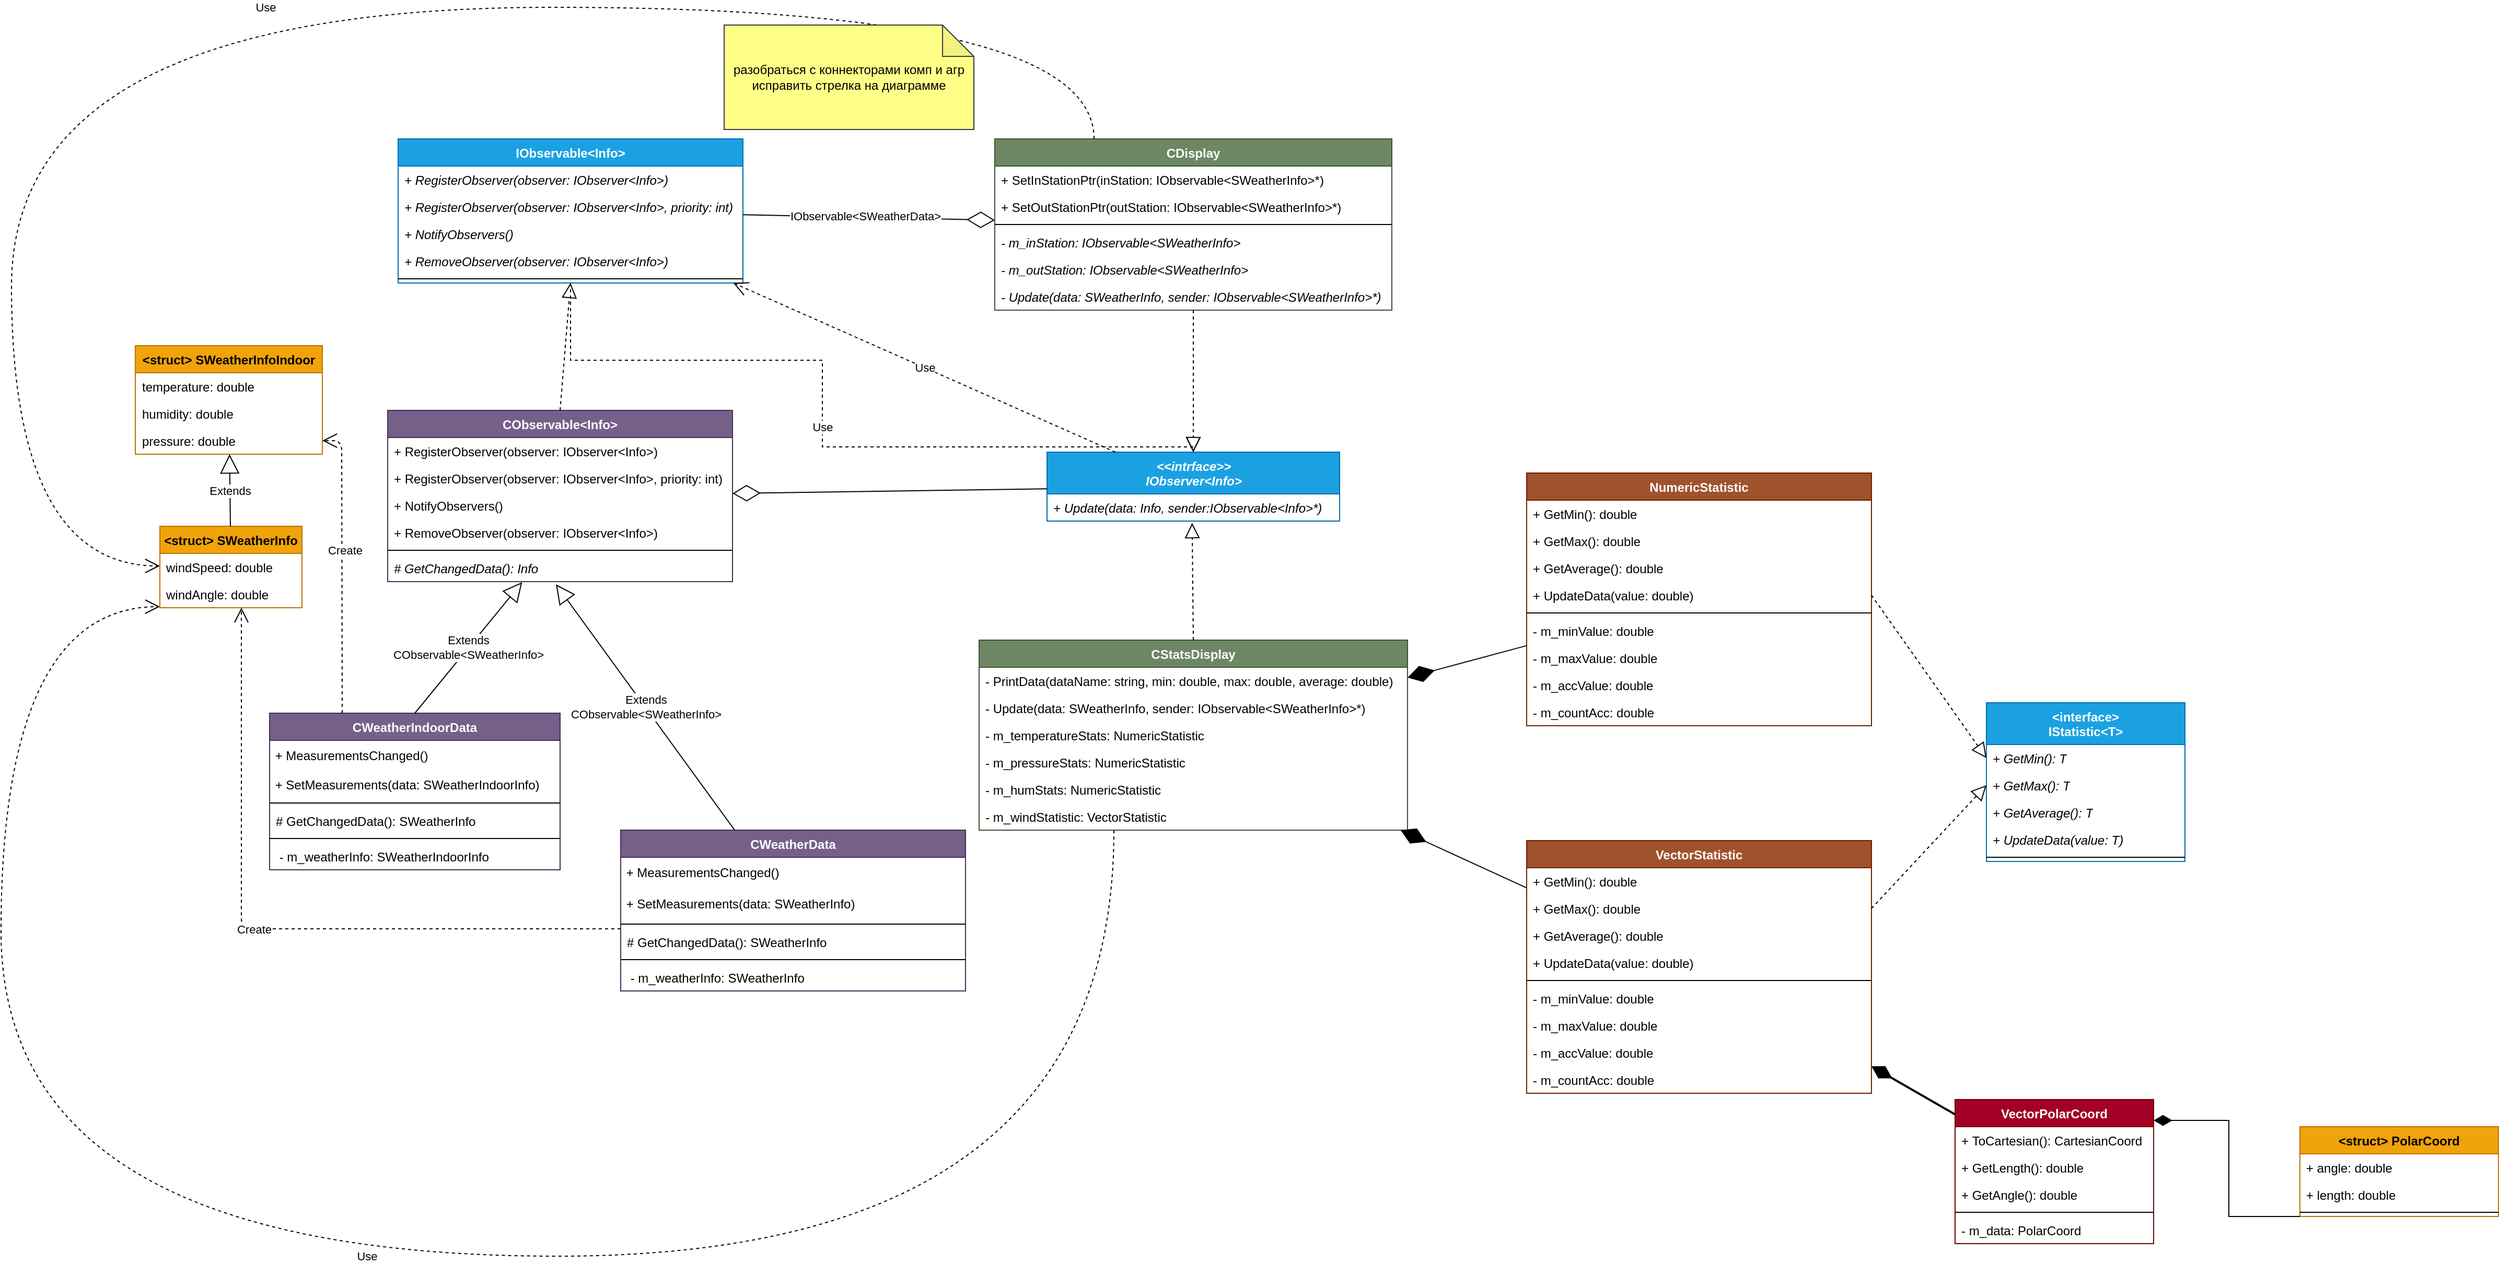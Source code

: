 <mxfile version="22.0.2" type="device" pages="2">
  <diagram id="C5RBs43oDa-KdzZeNtuy" name="WeatherInfo">
    <mxGraphModel dx="1505" dy="672" grid="0" gridSize="10" guides="1" tooltips="1" connect="1" arrows="1" fold="1" page="0" pageScale="1" pageWidth="827" pageHeight="1169" math="0" shadow="0">
      <root>
        <mxCell id="WIyWlLk6GJQsqaUBKTNV-0" />
        <mxCell id="WIyWlLk6GJQsqaUBKTNV-1" parent="WIyWlLk6GJQsqaUBKTNV-0" />
        <mxCell id="-QvpVgwn_wyDMSdZCjgn-0" value="&lt;span&gt;&amp;lt;&amp;lt;intrface&amp;gt;&amp;gt;&lt;br&gt;IObserver&amp;lt;Info&amp;gt;&lt;/span&gt;" style="swimlane;fontStyle=3;align=center;verticalAlign=top;childLayout=stackLayout;horizontal=1;startSize=40;horizontalStack=0;resizeParent=1;resizeParentMax=0;resizeLast=0;collapsible=1;marginBottom=0;html=1;fillColor=#1ba1e2;fontColor=#ffffff;strokeColor=#006EAF;" parent="WIyWlLk6GJQsqaUBKTNV-1" vertex="1">
          <mxGeometry x="911" y="450" width="280" height="66" as="geometry" />
        </mxCell>
        <mxCell id="-QvpVgwn_wyDMSdZCjgn-1" value="+ Update(data: Info, sender:IObservable&lt;Info&gt;*)" style="text;strokeColor=none;fillColor=none;align=left;verticalAlign=top;spacingLeft=4;spacingRight=4;overflow=hidden;rotatable=0;points=[[0,0.5],[1,0.5]];portConstraint=eastwest;fontStyle=2" parent="-QvpVgwn_wyDMSdZCjgn-0" vertex="1">
          <mxGeometry y="40" width="280" height="26" as="geometry" />
        </mxCell>
        <mxCell id="-QvpVgwn_wyDMSdZCjgn-2" value="" style="endArrow=diamondThin;endFill=0;endSize=24;html=1;" parent="WIyWlLk6GJQsqaUBKTNV-1" source="-QvpVgwn_wyDMSdZCjgn-0" target="-QvpVgwn_wyDMSdZCjgn-35" edge="1">
          <mxGeometry width="160" relative="1" as="geometry">
            <mxPoint x="831" y="608" as="sourcePoint" />
            <mxPoint x="680" y="400" as="targetPoint" />
          </mxGeometry>
        </mxCell>
        <mxCell id="-QvpVgwn_wyDMSdZCjgn-7" value="&lt;struct&gt; SWeatherInfo" style="swimlane;fontStyle=1;align=center;verticalAlign=top;childLayout=stackLayout;horizontal=1;startSize=26;horizontalStack=0;resizeParent=1;resizeParentMax=0;resizeLast=0;collapsible=1;marginBottom=0;fillColor=#f0a30a;fontColor=#000000;strokeColor=#BD7000;" parent="WIyWlLk6GJQsqaUBKTNV-1" vertex="1">
          <mxGeometry x="62" y="521" width="136" height="78" as="geometry" />
        </mxCell>
        <mxCell id="6A5h89jzJw7sgmuBza4K-2" value="windSpeed: double" style="text;strokeColor=none;fillColor=none;align=left;verticalAlign=top;spacingLeft=4;spacingRight=4;overflow=hidden;rotatable=0;points=[[0,0.5],[1,0.5]];portConstraint=eastwest;html=1;" parent="-QvpVgwn_wyDMSdZCjgn-7" vertex="1">
          <mxGeometry y="26" width="136" height="26" as="geometry" />
        </mxCell>
        <mxCell id="6A5h89jzJw7sgmuBza4K-3" value="windAngle: double" style="text;strokeColor=none;fillColor=none;align=left;verticalAlign=top;spacingLeft=4;spacingRight=4;overflow=hidden;rotatable=0;points=[[0,0.5],[1,0.5]];portConstraint=eastwest;html=1;" parent="-QvpVgwn_wyDMSdZCjgn-7" vertex="1">
          <mxGeometry y="52" width="136" height="26" as="geometry" />
        </mxCell>
        <mxCell id="-QvpVgwn_wyDMSdZCjgn-13" value="IObservable&lt;Info&gt;" style="swimlane;fontStyle=1;align=center;verticalAlign=top;childLayout=stackLayout;horizontal=1;startSize=26;horizontalStack=0;resizeParent=1;resizeParentMax=0;resizeLast=0;collapsible=1;marginBottom=0;fillColor=#1ba1e2;fontColor=#ffffff;strokeColor=#006EAF;" parent="WIyWlLk6GJQsqaUBKTNV-1" vertex="1">
          <mxGeometry x="290" y="150" width="330" height="138" as="geometry" />
        </mxCell>
        <mxCell id="-QvpVgwn_wyDMSdZCjgn-33" value="+ RegisterObserver(observer:&amp;nbsp;IObserver&amp;lt;Info&amp;gt;)" style="text;strokeColor=none;fillColor=none;align=left;verticalAlign=top;spacingLeft=4;spacingRight=4;overflow=hidden;rotatable=0;points=[[0,0.5],[1,0.5]];portConstraint=eastwest;html=1;fontStyle=2" parent="-QvpVgwn_wyDMSdZCjgn-13" vertex="1">
          <mxGeometry y="26" width="330" height="26" as="geometry" />
        </mxCell>
        <mxCell id="-QvpVgwn_wyDMSdZCjgn-14" value="+ RegisterObserver(observer: IObserver&amp;lt;Info&amp;gt;, priority: int)" style="text;strokeColor=none;fillColor=none;align=left;verticalAlign=top;spacingLeft=4;spacingRight=4;overflow=hidden;rotatable=0;points=[[0,0.5],[1,0.5]];portConstraint=eastwest;html=1;fontStyle=2" parent="-QvpVgwn_wyDMSdZCjgn-13" vertex="1">
          <mxGeometry y="52" width="330" height="26" as="geometry" />
        </mxCell>
        <mxCell id="-QvpVgwn_wyDMSdZCjgn-34" value="+ NotifyObservers()" style="text;strokeColor=none;fillColor=none;align=left;verticalAlign=top;spacingLeft=4;spacingRight=4;overflow=hidden;rotatable=0;points=[[0,0.5],[1,0.5]];portConstraint=eastwest;html=1;fontStyle=2" parent="-QvpVgwn_wyDMSdZCjgn-13" vertex="1">
          <mxGeometry y="78" width="330" height="26" as="geometry" />
        </mxCell>
        <mxCell id="-QvpVgwn_wyDMSdZCjgn-15" value="+ RemoveObserver(observer: IObserver&amp;lt;Info&amp;gt;)" style="text;strokeColor=none;fillColor=none;align=left;verticalAlign=top;spacingLeft=4;spacingRight=4;overflow=hidden;rotatable=0;points=[[0,0.5],[1,0.5]];portConstraint=eastwest;html=1;fontStyle=2" parent="-QvpVgwn_wyDMSdZCjgn-13" vertex="1">
          <mxGeometry y="104" width="330" height="26" as="geometry" />
        </mxCell>
        <mxCell id="-QvpVgwn_wyDMSdZCjgn-16" value="" style="line;strokeWidth=1;fillColor=none;align=left;verticalAlign=middle;spacingTop=-1;spacingLeft=3;spacingRight=3;rotatable=0;labelPosition=right;points=[];portConstraint=eastwest;html=1;" parent="-QvpVgwn_wyDMSdZCjgn-13" vertex="1">
          <mxGeometry y="130" width="330" height="8" as="geometry" />
        </mxCell>
        <mxCell id="-QvpVgwn_wyDMSdZCjgn-18" value="Create" style="endArrow=open;endSize=12;dashed=1;html=1;exitX=0;exitY=0.021;exitDx=0;exitDy=0;exitPerimeter=0;edgeStyle=elbowEdgeStyle;" parent="WIyWlLk6GJQsqaUBKTNV-1" source="6A5h89jzJw7sgmuBza4K-16" target="-QvpVgwn_wyDMSdZCjgn-7" edge="1">
          <mxGeometry x="0.048" width="160" relative="1" as="geometry">
            <mxPoint x="275.05" y="923.79" as="sourcePoint" />
            <mxPoint x="750" y="930" as="targetPoint" />
            <Array as="points">
              <mxPoint x="140" y="850" />
            </Array>
            <mxPoint as="offset" />
          </mxGeometry>
        </mxCell>
        <mxCell id="-QvpVgwn_wyDMSdZCjgn-19" value="Use" style="endArrow=open;endSize=12;dashed=1;html=1;edgeStyle=orthogonalEdgeStyle;curved=1;" parent="WIyWlLk6GJQsqaUBKTNV-1" source="6A5h89jzJw7sgmuBza4K-46" target="-QvpVgwn_wyDMSdZCjgn-7" edge="1">
          <mxGeometry width="160" relative="1" as="geometry">
            <mxPoint x="810" y="960" as="sourcePoint" />
            <mxPoint x="719.647" y="990" as="targetPoint" />
            <Array as="points">
              <mxPoint x="975" y="1220" />
              <mxPoint x="-90" y="1220" />
              <mxPoint x="-90" y="598" />
            </Array>
          </mxGeometry>
        </mxCell>
        <mxCell id="-QvpVgwn_wyDMSdZCjgn-20" value="CWeatherData" style="swimlane;fontStyle=1;align=center;verticalAlign=top;childLayout=stackLayout;horizontal=1;startSize=26;horizontalStack=0;resizeParent=1;resizeParentMax=0;resizeLast=0;collapsible=1;marginBottom=0;fillColor=#76608a;fontColor=#ffffff;strokeColor=#432D57;" parent="WIyWlLk6GJQsqaUBKTNV-1" vertex="1">
          <mxGeometry x="503" y="812" width="330" height="154" as="geometry" />
        </mxCell>
        <mxCell id="6A5h89jzJw7sgmuBza4K-13" value="&amp;nbsp;+ MeasurementsChanged()" style="text;html=1;align=left;verticalAlign=middle;resizable=0;points=[];autosize=1;strokeColor=none;fillColor=none;" parent="-QvpVgwn_wyDMSdZCjgn-20" vertex="1">
          <mxGeometry y="26" width="330" height="30" as="geometry" />
        </mxCell>
        <mxCell id="6A5h89jzJw7sgmuBza4K-14" value="&amp;nbsp;+ SetMeasurements(data: SWeatherInfo)" style="text;html=1;align=left;verticalAlign=middle;resizable=0;points=[];autosize=1;strokeColor=none;fillColor=none;" parent="-QvpVgwn_wyDMSdZCjgn-20" vertex="1">
          <mxGeometry y="56" width="330" height="30" as="geometry" />
        </mxCell>
        <mxCell id="6A5h89jzJw7sgmuBza4K-15" value="" style="line;strokeWidth=1;fillColor=none;align=left;verticalAlign=middle;spacingTop=-1;spacingLeft=3;spacingRight=3;rotatable=0;labelPosition=right;points=[];portConstraint=eastwest;html=1;" parent="-QvpVgwn_wyDMSdZCjgn-20" vertex="1">
          <mxGeometry y="86" width="330" height="8" as="geometry" />
        </mxCell>
        <mxCell id="6A5h89jzJw7sgmuBza4K-16" value="# GetChangedData(): SWeatherInfo" style="text;strokeColor=none;fillColor=none;align=left;verticalAlign=top;spacingLeft=4;spacingRight=4;overflow=hidden;rotatable=0;points=[[0,0.5],[1,0.5]];portConstraint=eastwest;html=1;fontStyle=0" parent="-QvpVgwn_wyDMSdZCjgn-20" vertex="1">
          <mxGeometry y="94" width="330" height="26" as="geometry" />
        </mxCell>
        <mxCell id="6A5h89jzJw7sgmuBza4K-17" value="" style="line;strokeWidth=1;fillColor=none;align=left;verticalAlign=middle;spacingTop=-1;spacingLeft=3;spacingRight=3;rotatable=0;labelPosition=right;points=[];portConstraint=eastwest;html=1;" parent="-QvpVgwn_wyDMSdZCjgn-20" vertex="1">
          <mxGeometry y="120" width="330" height="8" as="geometry" />
        </mxCell>
        <mxCell id="6A5h89jzJw7sgmuBza4K-18" value="&amp;nbsp;- m_weatherInfo: SWeatherInfo" style="text;strokeColor=none;fillColor=none;align=left;verticalAlign=top;spacingLeft=4;spacingRight=4;overflow=hidden;rotatable=0;points=[[0,0.5],[1,0.5]];portConstraint=eastwest;html=1;fontStyle=0" parent="-QvpVgwn_wyDMSdZCjgn-20" vertex="1">
          <mxGeometry y="128" width="330" height="26" as="geometry" />
        </mxCell>
        <mxCell id="-QvpVgwn_wyDMSdZCjgn-25" value="Extends&lt;br&gt;CObservable&amp;lt;SWeatherInfo&amp;gt;" style="endArrow=block;endSize=16;endFill=0;html=1;entryX=0.488;entryY=1.1;entryDx=0;entryDy=0;entryPerimeter=0;" parent="WIyWlLk6GJQsqaUBKTNV-1" source="-QvpVgwn_wyDMSdZCjgn-20" target="-QvpVgwn_wyDMSdZCjgn-43" edge="1">
          <mxGeometry width="160" relative="1" as="geometry">
            <mxPoint x="-70" y="740" as="sourcePoint" />
            <mxPoint x="418.431" y="674" as="targetPoint" />
          </mxGeometry>
        </mxCell>
        <mxCell id="-QvpVgwn_wyDMSdZCjgn-28" value="CDisplay" style="swimlane;fontStyle=1;align=center;verticalAlign=top;childLayout=stackLayout;horizontal=1;startSize=26;horizontalStack=0;resizeParent=1;resizeParentMax=0;resizeLast=0;collapsible=1;marginBottom=0;fillColor=#6d8764;fontColor=#ffffff;strokeColor=#3A5431;" parent="WIyWlLk6GJQsqaUBKTNV-1" vertex="1">
          <mxGeometry x="861" y="150" width="380" height="164" as="geometry" />
        </mxCell>
        <mxCell id="6A5h89jzJw7sgmuBza4K-19" value="+ SetInStationPtr(inStation: IObservable&amp;lt;SWeatherInfo&amp;gt;*)" style="text;strokeColor=none;fillColor=none;align=left;verticalAlign=top;spacingLeft=4;spacingRight=4;overflow=hidden;rotatable=0;points=[[0,0.5],[1,0.5]];portConstraint=eastwest;html=1;fontStyle=0" parent="-QvpVgwn_wyDMSdZCjgn-28" vertex="1">
          <mxGeometry y="26" width="380" height="26" as="geometry" />
        </mxCell>
        <mxCell id="6A5h89jzJw7sgmuBza4K-27" value="+ SetOutStationPtr(outStation: IObservable&amp;lt;SWeatherInfo&amp;gt;*)" style="text;strokeColor=none;fillColor=none;align=left;verticalAlign=top;spacingLeft=4;spacingRight=4;overflow=hidden;rotatable=0;points=[[0,0.5],[1,0.5]];portConstraint=eastwest;html=1;fontStyle=0" parent="-QvpVgwn_wyDMSdZCjgn-28" vertex="1">
          <mxGeometry y="52" width="380" height="26" as="geometry" />
        </mxCell>
        <mxCell id="6A5h89jzJw7sgmuBza4K-20" value="" style="line;strokeWidth=1;fillColor=none;align=left;verticalAlign=middle;spacingTop=-1;spacingLeft=3;spacingRight=3;rotatable=0;labelPosition=right;points=[];portConstraint=eastwest;html=1;" parent="-QvpVgwn_wyDMSdZCjgn-28" vertex="1">
          <mxGeometry y="78" width="380" height="8" as="geometry" />
        </mxCell>
        <mxCell id="6A5h89jzJw7sgmuBza4K-21" value="- m_inStation: IObservable&amp;lt;SWeatherInfo&amp;gt;" style="text;strokeColor=none;fillColor=none;align=left;verticalAlign=top;spacingLeft=4;spacingRight=4;overflow=hidden;rotatable=0;points=[[0,0.5],[1,0.5]];portConstraint=eastwest;html=1;fontStyle=2" parent="-QvpVgwn_wyDMSdZCjgn-28" vertex="1">
          <mxGeometry y="86" width="380" height="26" as="geometry" />
        </mxCell>
        <mxCell id="6A5h89jzJw7sgmuBza4K-28" value="- m_outStation: IObservable&amp;lt;SWeatherInfo&amp;gt;" style="text;strokeColor=none;fillColor=none;align=left;verticalAlign=top;spacingLeft=4;spacingRight=4;overflow=hidden;rotatable=0;points=[[0,0.5],[1,0.5]];portConstraint=eastwest;html=1;fontStyle=2" parent="-QvpVgwn_wyDMSdZCjgn-28" vertex="1">
          <mxGeometry y="112" width="380" height="26" as="geometry" />
        </mxCell>
        <mxCell id="6A5h89jzJw7sgmuBza4K-29" value="- Update(data: SWeatherInfo, sender: IObservable&amp;lt;SWeatherInfo&amp;gt;*)" style="text;strokeColor=none;fillColor=none;align=left;verticalAlign=top;spacingLeft=4;spacingRight=4;overflow=hidden;rotatable=0;points=[[0,0.5],[1,0.5]];portConstraint=eastwest;html=1;fontStyle=2" parent="-QvpVgwn_wyDMSdZCjgn-28" vertex="1">
          <mxGeometry y="138" width="380" height="26" as="geometry" />
        </mxCell>
        <mxCell id="-QvpVgwn_wyDMSdZCjgn-29" value="" style="endArrow=block;dashed=1;endFill=0;endSize=12;html=1;entryX=0.5;entryY=0;entryDx=0;entryDy=0;" parent="WIyWlLk6GJQsqaUBKTNV-1" source="-QvpVgwn_wyDMSdZCjgn-28" target="-QvpVgwn_wyDMSdZCjgn-0" edge="1">
          <mxGeometry width="160" relative="1" as="geometry">
            <mxPoint x="980" y="437" as="sourcePoint" />
            <mxPoint x="1008.582" y="346" as="targetPoint" />
          </mxGeometry>
        </mxCell>
        <mxCell id="-QvpVgwn_wyDMSdZCjgn-30" value="CStatsDisplay" style="swimlane;fontStyle=1;align=center;verticalAlign=top;childLayout=stackLayout;horizontal=1;startSize=26;horizontalStack=0;resizeParent=1;resizeParentMax=0;resizeLast=0;collapsible=1;marginBottom=0;fillColor=#6d8764;fontColor=#ffffff;strokeColor=#3A5431;" parent="WIyWlLk6GJQsqaUBKTNV-1" vertex="1">
          <mxGeometry x="846" y="630" width="410" height="182" as="geometry" />
        </mxCell>
        <mxCell id="6A5h89jzJw7sgmuBza4K-41" value="- PrintData(dataName: string, min: double, max: double, average: double)" style="text;strokeColor=none;fillColor=none;align=left;verticalAlign=top;spacingLeft=4;spacingRight=4;overflow=hidden;rotatable=0;points=[[0,0.5],[1,0.5]];portConstraint=eastwest;fontStyle=0" parent="-QvpVgwn_wyDMSdZCjgn-30" vertex="1">
          <mxGeometry y="26" width="410" height="26" as="geometry" />
        </mxCell>
        <mxCell id="6A5h89jzJw7sgmuBza4K-42" value="- Update(data: SWeatherInfo, sender: IObservable&lt;SWeatherInfo&gt;*)" style="text;strokeColor=none;fillColor=none;align=left;verticalAlign=top;spacingLeft=4;spacingRight=4;overflow=hidden;rotatable=0;points=[[0,0.5],[1,0.5]];portConstraint=eastwest;fontStyle=0" parent="-QvpVgwn_wyDMSdZCjgn-30" vertex="1">
          <mxGeometry y="52" width="410" height="26" as="geometry" />
        </mxCell>
        <mxCell id="6A5h89jzJw7sgmuBza4K-43" value="- m_temperatureStats: NumericStatistic" style="text;strokeColor=none;fillColor=none;align=left;verticalAlign=top;spacingLeft=4;spacingRight=4;overflow=hidden;rotatable=0;points=[[0,0.5],[1,0.5]];portConstraint=eastwest;fontStyle=0" parent="-QvpVgwn_wyDMSdZCjgn-30" vertex="1">
          <mxGeometry y="78" width="410" height="26" as="geometry" />
        </mxCell>
        <mxCell id="6A5h89jzJw7sgmuBza4K-44" value="- m_pressureStats: NumericStatistic" style="text;strokeColor=none;fillColor=none;align=left;verticalAlign=top;spacingLeft=4;spacingRight=4;overflow=hidden;rotatable=0;points=[[0,0.5],[1,0.5]];portConstraint=eastwest;fontStyle=0" parent="-QvpVgwn_wyDMSdZCjgn-30" vertex="1">
          <mxGeometry y="104" width="410" height="26" as="geometry" />
        </mxCell>
        <mxCell id="6A5h89jzJw7sgmuBza4K-45" value="- m_humStats: NumericStatistic" style="text;strokeColor=none;fillColor=none;align=left;verticalAlign=top;spacingLeft=4;spacingRight=4;overflow=hidden;rotatable=0;points=[[0,0.5],[1,0.5]];portConstraint=eastwest;fontStyle=0" parent="-QvpVgwn_wyDMSdZCjgn-30" vertex="1">
          <mxGeometry y="130" width="410" height="26" as="geometry" />
        </mxCell>
        <mxCell id="6A5h89jzJw7sgmuBza4K-46" value="- m_windStatistic: VectorStatistic" style="text;strokeColor=none;fillColor=none;align=left;verticalAlign=top;spacingLeft=4;spacingRight=4;overflow=hidden;rotatable=0;points=[[0,0.5],[1,0.5]];portConstraint=eastwest;fontStyle=0" parent="-QvpVgwn_wyDMSdZCjgn-30" vertex="1">
          <mxGeometry y="156" width="410" height="26" as="geometry" />
        </mxCell>
        <mxCell id="-QvpVgwn_wyDMSdZCjgn-35" value="CObservable&lt;Info&gt;" style="swimlane;fontStyle=1;align=center;verticalAlign=top;childLayout=stackLayout;horizontal=1;startSize=26;horizontalStack=0;resizeParent=1;resizeParentMax=0;resizeLast=0;collapsible=1;marginBottom=0;fillColor=#76608a;fontColor=#ffffff;strokeColor=#432D57;" parent="WIyWlLk6GJQsqaUBKTNV-1" vertex="1">
          <mxGeometry x="280" y="410" width="330" height="164" as="geometry" />
        </mxCell>
        <mxCell id="-QvpVgwn_wyDMSdZCjgn-36" value="+ RegisterObserver(observer:&amp;nbsp;IObserver&amp;lt;Info&amp;gt;)" style="text;strokeColor=none;fillColor=none;align=left;verticalAlign=top;spacingLeft=4;spacingRight=4;overflow=hidden;rotatable=0;points=[[0,0.5],[1,0.5]];portConstraint=eastwest;html=1;fontStyle=0" parent="-QvpVgwn_wyDMSdZCjgn-35" vertex="1">
          <mxGeometry y="26" width="330" height="26" as="geometry" />
        </mxCell>
        <mxCell id="-QvpVgwn_wyDMSdZCjgn-37" value="+ RegisterObserver(observer: IObserver&amp;lt;Info&amp;gt;, priority: int)" style="text;strokeColor=none;fillColor=none;align=left;verticalAlign=top;spacingLeft=4;spacingRight=4;overflow=hidden;rotatable=0;points=[[0,0.5],[1,0.5]];portConstraint=eastwest;html=1;fontStyle=0" parent="-QvpVgwn_wyDMSdZCjgn-35" vertex="1">
          <mxGeometry y="52" width="330" height="26" as="geometry" />
        </mxCell>
        <mxCell id="-QvpVgwn_wyDMSdZCjgn-38" value="+ NotifyObservers()" style="text;strokeColor=none;fillColor=none;align=left;verticalAlign=top;spacingLeft=4;spacingRight=4;overflow=hidden;rotatable=0;points=[[0,0.5],[1,0.5]];portConstraint=eastwest;html=1;fontStyle=0" parent="-QvpVgwn_wyDMSdZCjgn-35" vertex="1">
          <mxGeometry y="78" width="330" height="26" as="geometry" />
        </mxCell>
        <mxCell id="-QvpVgwn_wyDMSdZCjgn-39" value="+ RemoveObserver(observer: IObserver&amp;lt;Info&amp;gt;)" style="text;strokeColor=none;fillColor=none;align=left;verticalAlign=top;spacingLeft=4;spacingRight=4;overflow=hidden;rotatable=0;points=[[0,0.5],[1,0.5]];portConstraint=eastwest;html=1;fontStyle=0" parent="-QvpVgwn_wyDMSdZCjgn-35" vertex="1">
          <mxGeometry y="104" width="330" height="26" as="geometry" />
        </mxCell>
        <mxCell id="-QvpVgwn_wyDMSdZCjgn-40" value="" style="line;strokeWidth=1;fillColor=none;align=left;verticalAlign=middle;spacingTop=-1;spacingLeft=3;spacingRight=3;rotatable=0;labelPosition=right;points=[];portConstraint=eastwest;html=1;" parent="-QvpVgwn_wyDMSdZCjgn-35" vertex="1">
          <mxGeometry y="130" width="330" height="8" as="geometry" />
        </mxCell>
        <mxCell id="-QvpVgwn_wyDMSdZCjgn-43" value="# GetChangedData(): Info" style="text;strokeColor=none;fillColor=none;align=left;verticalAlign=top;spacingLeft=4;spacingRight=4;overflow=hidden;rotatable=0;points=[[0,0.5],[1,0.5]];portConstraint=eastwest;html=1;fontStyle=2" parent="-QvpVgwn_wyDMSdZCjgn-35" vertex="1">
          <mxGeometry y="138" width="330" height="26" as="geometry" />
        </mxCell>
        <mxCell id="-QvpVgwn_wyDMSdZCjgn-41" value="" style="endArrow=block;dashed=1;endFill=0;endSize=12;html=1;entryX=0.5;entryY=1;entryDx=0;entryDy=0;exitX=0.5;exitY=0;exitDx=0;exitDy=0;" parent="WIyWlLk6GJQsqaUBKTNV-1" source="-QvpVgwn_wyDMSdZCjgn-35" target="-QvpVgwn_wyDMSdZCjgn-13" edge="1">
          <mxGeometry width="160" relative="1" as="geometry">
            <mxPoint x="490" y="437" as="sourcePoint" />
            <mxPoint x="526" y="287" as="targetPoint" />
          </mxGeometry>
        </mxCell>
        <mxCell id="6A5h89jzJw7sgmuBza4K-37" value="" style="endArrow=block;dashed=1;endFill=0;endSize=12;html=1;entryX=0.496;entryY=1.074;entryDx=0;entryDy=0;entryPerimeter=0;exitX=0.5;exitY=0;exitDx=0;exitDy=0;" parent="WIyWlLk6GJQsqaUBKTNV-1" source="-QvpVgwn_wyDMSdZCjgn-30" target="-QvpVgwn_wyDMSdZCjgn-1" edge="1">
          <mxGeometry width="160" relative="1" as="geometry">
            <mxPoint x="1061" y="324" as="sourcePoint" />
            <mxPoint x="1061" y="460" as="targetPoint" />
          </mxGeometry>
        </mxCell>
        <mxCell id="6A5h89jzJw7sgmuBza4K-47" value="&lt;interface&gt;&#xa;IStatistic&lt;T&gt;" style="swimlane;fontStyle=1;align=center;verticalAlign=top;childLayout=stackLayout;horizontal=1;startSize=40;horizontalStack=0;resizeParent=1;resizeParentMax=0;resizeLast=0;collapsible=1;marginBottom=0;fillColor=#1ba1e2;fontColor=#ffffff;strokeColor=#006EAF;" parent="WIyWlLk6GJQsqaUBKTNV-1" vertex="1">
          <mxGeometry x="1810" y="690" width="190" height="152" as="geometry" />
        </mxCell>
        <mxCell id="6A5h89jzJw7sgmuBza4K-48" value="+ GetMin(): T" style="text;strokeColor=none;fillColor=none;align=left;verticalAlign=top;spacingLeft=4;spacingRight=4;overflow=hidden;rotatable=0;points=[[0,0.5],[1,0.5]];portConstraint=eastwest;html=1;fontStyle=2" parent="6A5h89jzJw7sgmuBza4K-47" vertex="1">
          <mxGeometry y="40" width="190" height="26" as="geometry" />
        </mxCell>
        <mxCell id="6A5h89jzJw7sgmuBza4K-49" value="+ GetMax(): T" style="text;strokeColor=none;fillColor=none;align=left;verticalAlign=top;spacingLeft=4;spacingRight=4;overflow=hidden;rotatable=0;points=[[0,0.5],[1,0.5]];portConstraint=eastwest;html=1;fontStyle=2" parent="6A5h89jzJw7sgmuBza4K-47" vertex="1">
          <mxGeometry y="66" width="190" height="26" as="geometry" />
        </mxCell>
        <mxCell id="6A5h89jzJw7sgmuBza4K-50" value="+ GetAverage(): T" style="text;strokeColor=none;fillColor=none;align=left;verticalAlign=top;spacingLeft=4;spacingRight=4;overflow=hidden;rotatable=0;points=[[0,0.5],[1,0.5]];portConstraint=eastwest;html=1;fontStyle=2" parent="6A5h89jzJw7sgmuBza4K-47" vertex="1">
          <mxGeometry y="92" width="190" height="26" as="geometry" />
        </mxCell>
        <mxCell id="6A5h89jzJw7sgmuBza4K-51" value="+ UpdateData(value: T)" style="text;strokeColor=none;fillColor=none;align=left;verticalAlign=top;spacingLeft=4;spacingRight=4;overflow=hidden;rotatable=0;points=[[0,0.5],[1,0.5]];portConstraint=eastwest;html=1;fontStyle=2" parent="6A5h89jzJw7sgmuBza4K-47" vertex="1">
          <mxGeometry y="118" width="190" height="26" as="geometry" />
        </mxCell>
        <mxCell id="6A5h89jzJw7sgmuBza4K-52" value="" style="line;strokeWidth=1;fillColor=none;align=left;verticalAlign=middle;spacingTop=-1;spacingLeft=3;spacingRight=3;rotatable=0;labelPosition=right;points=[];portConstraint=eastwest;html=1;" parent="6A5h89jzJw7sgmuBza4K-47" vertex="1">
          <mxGeometry y="144" width="190" height="8" as="geometry" />
        </mxCell>
        <mxCell id="6A5h89jzJw7sgmuBza4K-53" value="NumericStatistic" style="swimlane;fontStyle=1;align=center;verticalAlign=top;childLayout=stackLayout;horizontal=1;startSize=26;horizontalStack=0;resizeParent=1;resizeParentMax=0;resizeLast=0;collapsible=1;marginBottom=0;fillColor=#a0522d;fontColor=#ffffff;strokeColor=#6D1F00;" parent="WIyWlLk6GJQsqaUBKTNV-1" vertex="1">
          <mxGeometry x="1370" y="470" width="330" height="242" as="geometry" />
        </mxCell>
        <mxCell id="6A5h89jzJw7sgmuBza4K-54" value="+ GetMin(): double" style="text;strokeColor=none;fillColor=none;align=left;verticalAlign=top;spacingLeft=4;spacingRight=4;overflow=hidden;rotatable=0;points=[[0,0.5],[1,0.5]];portConstraint=eastwest;html=1;fontStyle=0" parent="6A5h89jzJw7sgmuBza4K-53" vertex="1">
          <mxGeometry y="26" width="330" height="26" as="geometry" />
        </mxCell>
        <mxCell id="6A5h89jzJw7sgmuBza4K-55" value="+ GetMax(): double" style="text;strokeColor=none;fillColor=none;align=left;verticalAlign=top;spacingLeft=4;spacingRight=4;overflow=hidden;rotatable=0;points=[[0,0.5],[1,0.5]];portConstraint=eastwest;html=1;fontStyle=0" parent="6A5h89jzJw7sgmuBza4K-53" vertex="1">
          <mxGeometry y="52" width="330" height="26" as="geometry" />
        </mxCell>
        <mxCell id="6A5h89jzJw7sgmuBza4K-56" value="+ GetAverage(): double" style="text;strokeColor=none;fillColor=none;align=left;verticalAlign=top;spacingLeft=4;spacingRight=4;overflow=hidden;rotatable=0;points=[[0,0.5],[1,0.5]];portConstraint=eastwest;html=1;fontStyle=0" parent="6A5h89jzJw7sgmuBza4K-53" vertex="1">
          <mxGeometry y="78" width="330" height="26" as="geometry" />
        </mxCell>
        <mxCell id="6A5h89jzJw7sgmuBza4K-57" value="+ UpdateData(value: double)" style="text;strokeColor=none;fillColor=none;align=left;verticalAlign=top;spacingLeft=4;spacingRight=4;overflow=hidden;rotatable=0;points=[[0,0.5],[1,0.5]];portConstraint=eastwest;html=1;fontStyle=0" parent="6A5h89jzJw7sgmuBza4K-53" vertex="1">
          <mxGeometry y="104" width="330" height="26" as="geometry" />
        </mxCell>
        <mxCell id="6A5h89jzJw7sgmuBza4K-58" value="" style="line;strokeWidth=1;fillColor=none;align=left;verticalAlign=middle;spacingTop=-1;spacingLeft=3;spacingRight=3;rotatable=0;labelPosition=right;points=[];portConstraint=eastwest;html=1;" parent="6A5h89jzJw7sgmuBza4K-53" vertex="1">
          <mxGeometry y="130" width="330" height="8" as="geometry" />
        </mxCell>
        <mxCell id="6A5h89jzJw7sgmuBza4K-60" value="- m_minValue: double" style="text;strokeColor=none;fillColor=none;align=left;verticalAlign=top;spacingLeft=4;spacingRight=4;overflow=hidden;rotatable=0;points=[[0,0.5],[1,0.5]];portConstraint=eastwest;html=1;fontStyle=0" parent="6A5h89jzJw7sgmuBza4K-53" vertex="1">
          <mxGeometry y="138" width="330" height="26" as="geometry" />
        </mxCell>
        <mxCell id="6A5h89jzJw7sgmuBza4K-61" value="- m_maxValue: double" style="text;strokeColor=none;fillColor=none;align=left;verticalAlign=top;spacingLeft=4;spacingRight=4;overflow=hidden;rotatable=0;points=[[0,0.5],[1,0.5]];portConstraint=eastwest;html=1;fontStyle=0" parent="6A5h89jzJw7sgmuBza4K-53" vertex="1">
          <mxGeometry y="164" width="330" height="26" as="geometry" />
        </mxCell>
        <mxCell id="6A5h89jzJw7sgmuBza4K-62" value="- m_accValue: double" style="text;strokeColor=none;fillColor=none;align=left;verticalAlign=top;spacingLeft=4;spacingRight=4;overflow=hidden;rotatable=0;points=[[0,0.5],[1,0.5]];portConstraint=eastwest;html=1;fontStyle=0" parent="6A5h89jzJw7sgmuBza4K-53" vertex="1">
          <mxGeometry y="190" width="330" height="26" as="geometry" />
        </mxCell>
        <mxCell id="6A5h89jzJw7sgmuBza4K-63" value="- m_countAcc: double" style="text;strokeColor=none;fillColor=none;align=left;verticalAlign=top;spacingLeft=4;spacingRight=4;overflow=hidden;rotatable=0;points=[[0,0.5],[1,0.5]];portConstraint=eastwest;html=1;fontStyle=0" parent="6A5h89jzJw7sgmuBza4K-53" vertex="1">
          <mxGeometry y="216" width="330" height="26" as="geometry" />
        </mxCell>
        <mxCell id="6A5h89jzJw7sgmuBza4K-65" value="VectorStatistic" style="swimlane;fontStyle=1;align=center;verticalAlign=top;childLayout=stackLayout;horizontal=1;startSize=26;horizontalStack=0;resizeParent=1;resizeParentMax=0;resizeLast=0;collapsible=1;marginBottom=0;fillColor=#a0522d;fontColor=#ffffff;strokeColor=#6D1F00;" parent="WIyWlLk6GJQsqaUBKTNV-1" vertex="1">
          <mxGeometry x="1370" y="822" width="330" height="242" as="geometry" />
        </mxCell>
        <mxCell id="6A5h89jzJw7sgmuBza4K-66" value="+ GetMin(): double" style="text;strokeColor=none;fillColor=none;align=left;verticalAlign=top;spacingLeft=4;spacingRight=4;overflow=hidden;rotatable=0;points=[[0,0.5],[1,0.5]];portConstraint=eastwest;html=1;fontStyle=0" parent="6A5h89jzJw7sgmuBza4K-65" vertex="1">
          <mxGeometry y="26" width="330" height="26" as="geometry" />
        </mxCell>
        <mxCell id="6A5h89jzJw7sgmuBza4K-67" value="+ GetMax(): double" style="text;strokeColor=none;fillColor=none;align=left;verticalAlign=top;spacingLeft=4;spacingRight=4;overflow=hidden;rotatable=0;points=[[0,0.5],[1,0.5]];portConstraint=eastwest;html=1;fontStyle=0" parent="6A5h89jzJw7sgmuBza4K-65" vertex="1">
          <mxGeometry y="52" width="330" height="26" as="geometry" />
        </mxCell>
        <mxCell id="6A5h89jzJw7sgmuBza4K-68" value="+ GetAverage(): double" style="text;strokeColor=none;fillColor=none;align=left;verticalAlign=top;spacingLeft=4;spacingRight=4;overflow=hidden;rotatable=0;points=[[0,0.5],[1,0.5]];portConstraint=eastwest;html=1;fontStyle=0" parent="6A5h89jzJw7sgmuBza4K-65" vertex="1">
          <mxGeometry y="78" width="330" height="26" as="geometry" />
        </mxCell>
        <mxCell id="6A5h89jzJw7sgmuBza4K-69" value="+ UpdateData(value: double)" style="text;strokeColor=none;fillColor=none;align=left;verticalAlign=top;spacingLeft=4;spacingRight=4;overflow=hidden;rotatable=0;points=[[0,0.5],[1,0.5]];portConstraint=eastwest;html=1;fontStyle=0" parent="6A5h89jzJw7sgmuBza4K-65" vertex="1">
          <mxGeometry y="104" width="330" height="26" as="geometry" />
        </mxCell>
        <mxCell id="6A5h89jzJw7sgmuBza4K-70" value="" style="line;strokeWidth=1;fillColor=none;align=left;verticalAlign=middle;spacingTop=-1;spacingLeft=3;spacingRight=3;rotatable=0;labelPosition=right;points=[];portConstraint=eastwest;html=1;" parent="6A5h89jzJw7sgmuBza4K-65" vertex="1">
          <mxGeometry y="130" width="330" height="8" as="geometry" />
        </mxCell>
        <mxCell id="6A5h89jzJw7sgmuBza4K-71" value="- m_minValue: double" style="text;strokeColor=none;fillColor=none;align=left;verticalAlign=top;spacingLeft=4;spacingRight=4;overflow=hidden;rotatable=0;points=[[0,0.5],[1,0.5]];portConstraint=eastwest;html=1;fontStyle=0" parent="6A5h89jzJw7sgmuBza4K-65" vertex="1">
          <mxGeometry y="138" width="330" height="26" as="geometry" />
        </mxCell>
        <mxCell id="6A5h89jzJw7sgmuBza4K-72" value="- m_maxValue: double" style="text;strokeColor=none;fillColor=none;align=left;verticalAlign=top;spacingLeft=4;spacingRight=4;overflow=hidden;rotatable=0;points=[[0,0.5],[1,0.5]];portConstraint=eastwest;html=1;fontStyle=0" parent="6A5h89jzJw7sgmuBza4K-65" vertex="1">
          <mxGeometry y="164" width="330" height="26" as="geometry" />
        </mxCell>
        <mxCell id="6A5h89jzJw7sgmuBza4K-73" value="- m_accValue: double" style="text;strokeColor=none;fillColor=none;align=left;verticalAlign=top;spacingLeft=4;spacingRight=4;overflow=hidden;rotatable=0;points=[[0,0.5],[1,0.5]];portConstraint=eastwest;html=1;fontStyle=0" parent="6A5h89jzJw7sgmuBza4K-65" vertex="1">
          <mxGeometry y="190" width="330" height="26" as="geometry" />
        </mxCell>
        <mxCell id="6A5h89jzJw7sgmuBza4K-74" value="- m_countAcc: double" style="text;strokeColor=none;fillColor=none;align=left;verticalAlign=top;spacingLeft=4;spacingRight=4;overflow=hidden;rotatable=0;points=[[0,0.5],[1,0.5]];portConstraint=eastwest;html=1;fontStyle=0" parent="6A5h89jzJw7sgmuBza4K-65" vertex="1">
          <mxGeometry y="216" width="330" height="26" as="geometry" />
        </mxCell>
        <mxCell id="6A5h89jzJw7sgmuBza4K-75" value="&lt;struct&gt; PolarCoord" style="swimlane;fontStyle=1;align=center;verticalAlign=top;childLayout=stackLayout;horizontal=1;startSize=26;horizontalStack=0;resizeParent=1;resizeParentMax=0;resizeLast=0;collapsible=1;marginBottom=0;fillColor=#f0a30a;fontColor=#000000;strokeColor=#BD7000;" parent="WIyWlLk6GJQsqaUBKTNV-1" vertex="1">
          <mxGeometry x="2110" y="1096" width="190" height="86" as="geometry" />
        </mxCell>
        <mxCell id="6A5h89jzJw7sgmuBza4K-76" value="+ angle: double" style="text;strokeColor=none;fillColor=none;align=left;verticalAlign=top;spacingLeft=4;spacingRight=4;overflow=hidden;rotatable=0;points=[[0,0.5],[1,0.5]];portConstraint=eastwest;html=1;fontStyle=0" parent="6A5h89jzJw7sgmuBza4K-75" vertex="1">
          <mxGeometry y="26" width="190" height="26" as="geometry" />
        </mxCell>
        <mxCell id="6A5h89jzJw7sgmuBza4K-77" value="+ length: double" style="text;strokeColor=none;fillColor=none;align=left;verticalAlign=top;spacingLeft=4;spacingRight=4;overflow=hidden;rotatable=0;points=[[0,0.5],[1,0.5]];portConstraint=eastwest;html=1;fontStyle=0" parent="6A5h89jzJw7sgmuBza4K-75" vertex="1">
          <mxGeometry y="52" width="190" height="26" as="geometry" />
        </mxCell>
        <mxCell id="6A5h89jzJw7sgmuBza4K-80" value="" style="line;strokeWidth=1;fillColor=none;align=left;verticalAlign=middle;spacingTop=-1;spacingLeft=3;spacingRight=3;rotatable=0;labelPosition=right;points=[];portConstraint=eastwest;html=1;" parent="6A5h89jzJw7sgmuBza4K-75" vertex="1">
          <mxGeometry y="78" width="190" height="8" as="geometry" />
        </mxCell>
        <mxCell id="6A5h89jzJw7sgmuBza4K-93" value="VectorPolarCoord" style="swimlane;fontStyle=1;align=center;verticalAlign=top;childLayout=stackLayout;horizontal=1;startSize=26;horizontalStack=0;resizeParent=1;resizeParentMax=0;resizeLast=0;collapsible=1;marginBottom=0;fillColor=#a20025;fontColor=#ffffff;strokeColor=#6F0000;" parent="WIyWlLk6GJQsqaUBKTNV-1" vertex="1">
          <mxGeometry x="1780" y="1070" width="190" height="138" as="geometry" />
        </mxCell>
        <mxCell id="6A5h89jzJw7sgmuBza4K-94" value="+&amp;nbsp;ToCartesian(): CartesianCoord" style="text;strokeColor=none;fillColor=none;align=left;verticalAlign=top;spacingLeft=4;spacingRight=4;overflow=hidden;rotatable=0;points=[[0,0.5],[1,0.5]];portConstraint=eastwest;html=1;fontStyle=0" parent="6A5h89jzJw7sgmuBza4K-93" vertex="1">
          <mxGeometry y="26" width="190" height="26" as="geometry" />
        </mxCell>
        <mxCell id="6A5h89jzJw7sgmuBza4K-99" value="+ GetLength(): double" style="text;strokeColor=none;fillColor=none;align=left;verticalAlign=top;spacingLeft=4;spacingRight=4;overflow=hidden;rotatable=0;points=[[0,0.5],[1,0.5]];portConstraint=eastwest;html=1;fontStyle=0" parent="6A5h89jzJw7sgmuBza4K-93" vertex="1">
          <mxGeometry y="52" width="190" height="26" as="geometry" />
        </mxCell>
        <mxCell id="6A5h89jzJw7sgmuBza4K-100" value="+ GetAngle(): double" style="text;strokeColor=none;fillColor=none;align=left;verticalAlign=top;spacingLeft=4;spacingRight=4;overflow=hidden;rotatable=0;points=[[0,0.5],[1,0.5]];portConstraint=eastwest;html=1;fontStyle=0" parent="6A5h89jzJw7sgmuBza4K-93" vertex="1">
          <mxGeometry y="78" width="190" height="26" as="geometry" />
        </mxCell>
        <mxCell id="6A5h89jzJw7sgmuBza4K-95" value="" style="line;strokeWidth=1;fillColor=none;align=left;verticalAlign=middle;spacingTop=-1;spacingLeft=3;spacingRight=3;rotatable=0;labelPosition=right;points=[];portConstraint=eastwest;html=1;" parent="6A5h89jzJw7sgmuBza4K-93" vertex="1">
          <mxGeometry y="104" width="190" height="8" as="geometry" />
        </mxCell>
        <mxCell id="6A5h89jzJw7sgmuBza4K-96" value="- m_data:&amp;nbsp;PolarCoord" style="text;strokeColor=none;fillColor=none;align=left;verticalAlign=top;spacingLeft=4;spacingRight=4;overflow=hidden;rotatable=0;points=[[0,0.5],[1,0.5]];portConstraint=eastwest;html=1;fontStyle=0" parent="6A5h89jzJw7sgmuBza4K-93" vertex="1">
          <mxGeometry y="112" width="190" height="26" as="geometry" />
        </mxCell>
        <mxCell id="6A5h89jzJw7sgmuBza4K-98" style="edgeStyle=orthogonalEdgeStyle;rounded=0;orthogonalLoop=1;jettySize=auto;html=1;endArrow=diamondThin;endFill=1;strokeWidth=1;endSize=15;" parent="WIyWlLk6GJQsqaUBKTNV-1" source="6A5h89jzJw7sgmuBza4K-75" target="6A5h89jzJw7sgmuBza4K-93" edge="1">
          <mxGeometry relative="1" as="geometry">
            <mxPoint x="1970" y="1182.438" as="sourcePoint" />
            <mxPoint x="2024" y="1076" as="targetPoint" />
            <Array as="points">
              <mxPoint x="2042" y="1182" />
              <mxPoint x="2042" y="1090" />
            </Array>
          </mxGeometry>
        </mxCell>
        <mxCell id="6A5h89jzJw7sgmuBza4K-105" style="rounded=0;orthogonalLoop=1;jettySize=auto;html=1;endArrow=diamondThin;endFill=1;strokeWidth=2;endSize=17;" parent="WIyWlLk6GJQsqaUBKTNV-1" source="6A5h89jzJw7sgmuBza4K-93" target="6A5h89jzJw7sgmuBza4K-65" edge="1">
          <mxGeometry relative="1" as="geometry">
            <mxPoint x="1775" y="931" as="targetPoint" />
          </mxGeometry>
        </mxCell>
        <mxCell id="6A5h89jzJw7sgmuBza4K-108" value="" style="endArrow=diamondThin;endFill=1;endSize=24;html=1;" parent="WIyWlLk6GJQsqaUBKTNV-1" source="6A5h89jzJw7sgmuBza4K-53" target="-QvpVgwn_wyDMSdZCjgn-30" edge="1">
          <mxGeometry width="160" relative="1" as="geometry">
            <mxPoint x="1256" y="740" as="sourcePoint" />
            <mxPoint x="1334" y="608" as="targetPoint" />
          </mxGeometry>
        </mxCell>
        <mxCell id="6A5h89jzJw7sgmuBza4K-109" value="" style="endArrow=diamondThin;endFill=1;endSize=24;html=1;" parent="WIyWlLk6GJQsqaUBKTNV-1" source="6A5h89jzJw7sgmuBza4K-65" target="-QvpVgwn_wyDMSdZCjgn-30" edge="1">
          <mxGeometry width="160" relative="1" as="geometry">
            <mxPoint x="1260" y="740" as="sourcePoint" />
            <mxPoint x="1367" y="728" as="targetPoint" />
          </mxGeometry>
        </mxCell>
        <mxCell id="6A5h89jzJw7sgmuBza4K-113" value="Use" style="endArrow=open;endSize=12;dashed=1;html=1;edgeStyle=orthogonalEdgeStyle;curved=1;exitX=0.25;exitY=0;exitDx=0;exitDy=0;" parent="WIyWlLk6GJQsqaUBKTNV-1" source="-QvpVgwn_wyDMSdZCjgn-28" target="-QvpVgwn_wyDMSdZCjgn-7" edge="1">
          <mxGeometry width="160" relative="1" as="geometry">
            <mxPoint x="985" y="822" as="sourcePoint" />
            <mxPoint x="60" y="559" as="targetPoint" />
            <Array as="points">
              <mxPoint x="956" y="24" />
              <mxPoint x="-80" y="24" />
              <mxPoint x="-80" y="559" />
            </Array>
          </mxGeometry>
        </mxCell>
        <mxCell id="6A5h89jzJw7sgmuBza4K-114" value="" style="endArrow=block;dashed=1;endFill=0;endSize=12;html=1;entryX=0;entryY=0.5;entryDx=0;entryDy=0;exitX=1;exitY=0.5;exitDx=0;exitDy=0;" parent="WIyWlLk6GJQsqaUBKTNV-1" source="6A5h89jzJw7sgmuBza4K-57" target="6A5h89jzJw7sgmuBza4K-48" edge="1">
          <mxGeometry width="160" relative="1" as="geometry">
            <mxPoint x="1061" y="640" as="sourcePoint" />
            <mxPoint x="1060" y="528" as="targetPoint" />
          </mxGeometry>
        </mxCell>
        <mxCell id="6A5h89jzJw7sgmuBza4K-115" value="" style="endArrow=block;dashed=1;endFill=0;endSize=12;html=1;entryX=0;entryY=0.5;entryDx=0;entryDy=0;exitX=1;exitY=0.5;exitDx=0;exitDy=0;" parent="WIyWlLk6GJQsqaUBKTNV-1" source="6A5h89jzJw7sgmuBza4K-67" target="6A5h89jzJw7sgmuBza4K-49" edge="1">
          <mxGeometry width="160" relative="1" as="geometry">
            <mxPoint x="1710" y="597" as="sourcePoint" />
            <mxPoint x="1820" y="753" as="targetPoint" />
          </mxGeometry>
        </mxCell>
        <mxCell id="GeA9YTnvCUSn4dKufTxD-0" value="&lt;struct&gt; SWeatherInfoIndoor" style="swimlane;fontStyle=1;align=center;verticalAlign=top;childLayout=stackLayout;horizontal=1;startSize=26;horizontalStack=0;resizeParent=1;resizeParentMax=0;resizeLast=0;collapsible=1;marginBottom=0;fillColor=#f0a30a;fontColor=#000000;strokeColor=#BD7000;" parent="WIyWlLk6GJQsqaUBKTNV-1" vertex="1">
          <mxGeometry x="38.5" y="348" width="179" height="104" as="geometry" />
        </mxCell>
        <mxCell id="GeA9YTnvCUSn4dKufTxD-1" value="temperature: double" style="text;strokeColor=none;fillColor=none;align=left;verticalAlign=top;spacingLeft=4;spacingRight=4;overflow=hidden;rotatable=0;points=[[0,0.5],[1,0.5]];portConstraint=eastwest;html=1;" parent="GeA9YTnvCUSn4dKufTxD-0" vertex="1">
          <mxGeometry y="26" width="179" height="26" as="geometry" />
        </mxCell>
        <mxCell id="GeA9YTnvCUSn4dKufTxD-2" value="humidity: double" style="text;strokeColor=none;fillColor=none;align=left;verticalAlign=top;spacingLeft=4;spacingRight=4;overflow=hidden;rotatable=0;points=[[0,0.5],[1,0.5]];portConstraint=eastwest;html=1;" parent="GeA9YTnvCUSn4dKufTxD-0" vertex="1">
          <mxGeometry y="52" width="179" height="26" as="geometry" />
        </mxCell>
        <mxCell id="GeA9YTnvCUSn4dKufTxD-3" value="pressure: double" style="text;strokeColor=none;fillColor=none;align=left;verticalAlign=top;spacingLeft=4;spacingRight=4;overflow=hidden;rotatable=0;points=[[0,0.5],[1,0.5]];portConstraint=eastwest;html=1;" parent="GeA9YTnvCUSn4dKufTxD-0" vertex="1">
          <mxGeometry y="78" width="179" height="26" as="geometry" />
        </mxCell>
        <mxCell id="GeA9YTnvCUSn4dKufTxD-7" value="CWeatherIndoorData" style="swimlane;fontStyle=1;align=center;verticalAlign=top;childLayout=stackLayout;horizontal=1;startSize=26;horizontalStack=0;resizeParent=1;resizeParentMax=0;resizeLast=0;collapsible=1;marginBottom=0;fillColor=#76608a;fontColor=#ffffff;strokeColor=#432D57;" parent="WIyWlLk6GJQsqaUBKTNV-1" vertex="1">
          <mxGeometry x="167" y="700" width="278" height="150" as="geometry" />
        </mxCell>
        <mxCell id="GeA9YTnvCUSn4dKufTxD-8" value="&amp;nbsp;+ MeasurementsChanged()" style="text;html=1;align=left;verticalAlign=middle;resizable=0;points=[];autosize=1;strokeColor=none;fillColor=none;" parent="GeA9YTnvCUSn4dKufTxD-7" vertex="1">
          <mxGeometry y="26" width="278" height="30" as="geometry" />
        </mxCell>
        <mxCell id="GeA9YTnvCUSn4dKufTxD-9" value="&amp;nbsp;+ SetMeasurements(data: SWeatherIndoorInfo)" style="text;html=1;align=left;verticalAlign=middle;resizable=0;points=[];autosize=1;strokeColor=none;fillColor=none;" parent="GeA9YTnvCUSn4dKufTxD-7" vertex="1">
          <mxGeometry y="56" width="278" height="26" as="geometry" />
        </mxCell>
        <mxCell id="GeA9YTnvCUSn4dKufTxD-10" value="" style="line;strokeWidth=1;fillColor=none;align=left;verticalAlign=middle;spacingTop=-1;spacingLeft=3;spacingRight=3;rotatable=0;labelPosition=right;points=[];portConstraint=eastwest;html=1;" parent="GeA9YTnvCUSn4dKufTxD-7" vertex="1">
          <mxGeometry y="82" width="278" height="8" as="geometry" />
        </mxCell>
        <mxCell id="GeA9YTnvCUSn4dKufTxD-11" value="# GetChangedData(): SWeatherInfo" style="text;strokeColor=none;fillColor=none;align=left;verticalAlign=top;spacingLeft=4;spacingRight=4;overflow=hidden;rotatable=0;points=[[0,0.5],[1,0.5]];portConstraint=eastwest;html=1;fontStyle=0" parent="GeA9YTnvCUSn4dKufTxD-7" vertex="1">
          <mxGeometry y="90" width="278" height="26" as="geometry" />
        </mxCell>
        <mxCell id="GeA9YTnvCUSn4dKufTxD-12" value="" style="line;strokeWidth=1;fillColor=none;align=left;verticalAlign=middle;spacingTop=-1;spacingLeft=3;spacingRight=3;rotatable=0;labelPosition=right;points=[];portConstraint=eastwest;html=1;" parent="GeA9YTnvCUSn4dKufTxD-7" vertex="1">
          <mxGeometry y="116" width="278" height="8" as="geometry" />
        </mxCell>
        <mxCell id="GeA9YTnvCUSn4dKufTxD-13" value="&amp;nbsp;- m_weatherInfo: SWeatherIndoorInfo" style="text;strokeColor=none;fillColor=none;align=left;verticalAlign=top;spacingLeft=4;spacingRight=4;overflow=hidden;rotatable=0;points=[[0,0.5],[1,0.5]];portConstraint=eastwest;html=1;fontStyle=0" parent="GeA9YTnvCUSn4dKufTxD-7" vertex="1">
          <mxGeometry y="124" width="278" height="26" as="geometry" />
        </mxCell>
        <mxCell id="GeA9YTnvCUSn4dKufTxD-22" value="Extends&lt;br&gt;CObservable&amp;lt;SWeatherInfo&amp;gt;" style="endArrow=block;endSize=16;endFill=0;html=1;entryX=0.39;entryY=1.021;entryDx=0;entryDy=0;entryPerimeter=0;exitX=0.5;exitY=0;exitDx=0;exitDy=0;" parent="WIyWlLk6GJQsqaUBKTNV-1" source="GeA9YTnvCUSn4dKufTxD-7" target="-QvpVgwn_wyDMSdZCjgn-43" edge="1">
          <mxGeometry width="160" relative="1" as="geometry">
            <mxPoint x="622" y="822" as="sourcePoint" />
            <mxPoint x="451" y="587" as="targetPoint" />
          </mxGeometry>
        </mxCell>
        <mxCell id="GeA9YTnvCUSn4dKufTxD-25" value="Create" style="endArrow=open;endSize=12;dashed=1;html=1;exitX=0.25;exitY=0;exitDx=0;exitDy=0;edgeStyle=elbowEdgeStyle;entryX=1;entryY=0.5;entryDx=0;entryDy=0;" parent="WIyWlLk6GJQsqaUBKTNV-1" source="GeA9YTnvCUSn4dKufTxD-7" target="GeA9YTnvCUSn4dKufTxD-3" edge="1">
          <mxGeometry x="0.121" y="-4" width="160" relative="1" as="geometry">
            <mxPoint x="513" y="917" as="sourcePoint" />
            <mxPoint x="150" y="608" as="targetPoint" />
            <Array as="points">
              <mxPoint x="236" y="489" />
            </Array>
            <mxPoint x="-1" as="offset" />
          </mxGeometry>
        </mxCell>
        <mxCell id="KW1OrP9BUYcJZKe9CHFl-0" value="&lt;font color=&quot;#000000&quot;&gt;разобраться с коннекторами комп и агр&lt;br&gt;исправить стрелка на диаграмме&lt;br&gt;&lt;/font&gt;" style="shape=note;whiteSpace=wrap;html=1;backgroundOutline=1;darkOpacity=0.05;fillColor=#ffff88;strokeColor=#36393d;" parent="WIyWlLk6GJQsqaUBKTNV-1" vertex="1">
          <mxGeometry x="602" y="41" width="239" height="100" as="geometry" />
        </mxCell>
        <mxCell id="KW1OrP9BUYcJZKe9CHFl-2" value="Use" style="endArrow=open;endSize=12;dashed=1;html=1;rounded=0;" parent="WIyWlLk6GJQsqaUBKTNV-1" source="-QvpVgwn_wyDMSdZCjgn-0" target="-QvpVgwn_wyDMSdZCjgn-13" edge="1">
          <mxGeometry width="160" relative="1" as="geometry">
            <mxPoint x="695" y="377" as="sourcePoint" />
            <mxPoint x="855" y="377" as="targetPoint" />
          </mxGeometry>
        </mxCell>
        <mxCell id="KW1OrP9BUYcJZKe9CHFl-3" value="Extends" style="endArrow=block;endSize=16;endFill=0;html=1;rounded=0;" parent="WIyWlLk6GJQsqaUBKTNV-1" source="-QvpVgwn_wyDMSdZCjgn-7" target="GeA9YTnvCUSn4dKufTxD-0" edge="1">
          <mxGeometry width="160" relative="1" as="geometry">
            <mxPoint x="27" y="664" as="sourcePoint" />
            <mxPoint x="187" y="664" as="targetPoint" />
          </mxGeometry>
        </mxCell>
        <mxCell id="6A5h89jzJw7sgmuBza4K-30" value="" style="endArrow=diamondThin;endFill=0;endSize=24;html=1;" parent="WIyWlLk6GJQsqaUBKTNV-1" source="-QvpVgwn_wyDMSdZCjgn-13" target="-QvpVgwn_wyDMSdZCjgn-28" edge="1">
          <mxGeometry width="160" relative="1" as="geometry">
            <mxPoint x="620" y="511" as="sourcePoint" />
            <mxPoint x="890" y="343" as="targetPoint" />
          </mxGeometry>
        </mxCell>
        <mxCell id="6A5h89jzJw7sgmuBza4K-34" value="IObservable&amp;lt;SWeatherData&amp;gt;" style="edgeLabel;html=1;align=center;verticalAlign=middle;resizable=0;points=[];" parent="6A5h89jzJw7sgmuBza4K-30" vertex="1" connectable="0">
          <mxGeometry x="-0.031" relative="1" as="geometry">
            <mxPoint y="-1" as="offset" />
          </mxGeometry>
        </mxCell>
        <mxCell id="Yg7wgXyQOdG8S5Yb7wKz-0" value="Use" style="endArrow=open;endSize=12;dashed=1;html=1;rounded=0;edgeStyle=orthogonalEdgeStyle;" edge="1" parent="WIyWlLk6GJQsqaUBKTNV-1" source="-QvpVgwn_wyDMSdZCjgn-13" target="-QvpVgwn_wyDMSdZCjgn-0">
          <mxGeometry width="160" relative="1" as="geometry">
            <mxPoint x="513" y="371" as="sourcePoint" />
            <mxPoint x="673" y="371" as="targetPoint" />
            <Array as="points">
              <mxPoint x="455" y="362" />
              <mxPoint x="696" y="362" />
              <mxPoint x="696" y="445" />
              <mxPoint x="1051" y="445" />
            </Array>
          </mxGeometry>
        </mxCell>
      </root>
    </mxGraphModel>
  </diagram>
  <diagram id="l-3TFAMcfD53PnxPwJMk" name="Observer">
    <mxGraphModel dx="1276" dy="623" grid="0" gridSize="10" guides="1" tooltips="1" connect="1" arrows="1" fold="1" page="0" pageScale="1" pageWidth="827" pageHeight="1169" math="0" shadow="0">
      <root>
        <mxCell id="0" />
        <mxCell id="1" parent="0" />
        <mxCell id="zKIU4xwmG6FLN8OQh20F-1" value="&lt;span&gt;&amp;lt;&amp;lt;intrface&amp;gt;&amp;gt;&lt;br&gt;Observer&lt;/span&gt;" style="swimlane;fontStyle=3;align=center;verticalAlign=top;childLayout=stackLayout;horizontal=1;startSize=40;horizontalStack=0;resizeParent=1;resizeParentMax=0;resizeLast=0;collapsible=1;marginBottom=0;html=1;" vertex="1" parent="1">
          <mxGeometry x="430" y="160" width="160" height="66" as="geometry" />
        </mxCell>
        <mxCell id="zKIU4xwmG6FLN8OQh20F-2" value="Update()" style="text;strokeColor=none;fillColor=none;align=left;verticalAlign=top;spacingLeft=4;spacingRight=4;overflow=hidden;rotatable=0;points=[[0,0.5],[1,0.5]];portConstraint=eastwest;fontStyle=2" vertex="1" parent="zKIU4xwmG6FLN8OQh20F-1">
          <mxGeometry y="40" width="160" height="26" as="geometry" />
        </mxCell>
        <mxCell id="zKIU4xwmG6FLN8OQh20F-3" value="" style="endArrow=diamondThin;endFill=0;endSize=24;html=1;" edge="1" parent="1" source="zKIU4xwmG6FLN8OQh20F-1" target="zKIU4xwmG6FLN8OQh20F-14">
          <mxGeometry width="160" relative="1" as="geometry">
            <mxPoint x="190" y="300" as="sourcePoint" />
            <mxPoint x="350" y="300" as="targetPoint" />
          </mxGeometry>
        </mxCell>
        <mxCell id="zKIU4xwmG6FLN8OQh20F-4" value="" style="endArrow=diamondThin;endFill=0;endSize=24;html=1;" edge="1" parent="1" source="zKIU4xwmG6FLN8OQh20F-14" target="zKIU4xwmG6FLN8OQh20F-10">
          <mxGeometry width="160" relative="1" as="geometry">
            <mxPoint x="180" y="410" as="sourcePoint" />
            <mxPoint x="340" y="410" as="targetPoint" />
          </mxGeometry>
        </mxCell>
        <mxCell id="zKIU4xwmG6FLN8OQh20F-5" value="" style="endArrow=block;dashed=1;endFill=0;endSize=12;html=1;" edge="1" parent="1" source="zKIU4xwmG6FLN8OQh20F-10" target="zKIU4xwmG6FLN8OQh20F-1">
          <mxGeometry width="160" relative="1" as="geometry">
            <mxPoint x="530" y="280" as="sourcePoint" />
            <mxPoint x="690" y="280" as="targetPoint" />
          </mxGeometry>
        </mxCell>
        <mxCell id="zKIU4xwmG6FLN8OQh20F-6" value="void ConcreteObserver::Update()&lt;br&gt;{&lt;br&gt;&amp;nbsp; Info info = m_subject.GetInfo();&lt;br&gt;&amp;nbsp; ...&lt;br&gt;}" style="shape=note;whiteSpace=wrap;html=1;size=14;verticalAlign=top;align=left;spacingTop=-6;" vertex="1" parent="1">
          <mxGeometry x="460" y="420" width="220" height="70" as="geometry" />
        </mxCell>
        <mxCell id="zKIU4xwmG6FLN8OQh20F-7" style="edgeStyle=orthogonalEdgeStyle;rounded=0;orthogonalLoop=1;jettySize=auto;html=1;" edge="1" parent="1" source="zKIU4xwmG6FLN8OQh20F-11" target="zKIU4xwmG6FLN8OQh20F-6">
          <mxGeometry relative="1" as="geometry" />
        </mxCell>
        <mxCell id="zKIU4xwmG6FLN8OQh20F-8" value="Info" style="swimlane;fontStyle=1;align=center;verticalAlign=top;childLayout=stackLayout;horizontal=1;startSize=26;horizontalStack=0;resizeParent=1;resizeParentMax=0;resizeLast=0;collapsible=1;marginBottom=0;" vertex="1" collapsed="1" parent="1">
          <mxGeometry x="190" y="360" width="60" height="30" as="geometry">
            <mxRectangle x="190" y="360" width="90" height="52" as="alternateBounds" />
          </mxGeometry>
        </mxCell>
        <mxCell id="zKIU4xwmG6FLN8OQh20F-9" value="..." style="text;strokeColor=none;fillColor=none;align=left;verticalAlign=top;spacingLeft=4;spacingRight=4;overflow=hidden;rotatable=0;points=[[0,0.5],[1,0.5]];portConstraint=eastwest;html=1;" vertex="1" parent="zKIU4xwmG6FLN8OQh20F-8">
          <mxGeometry y="26" width="90" height="26" as="geometry" />
        </mxCell>
        <mxCell id="zKIU4xwmG6FLN8OQh20F-10" value="ConcreteObserver" style="swimlane;fontStyle=1;align=center;verticalAlign=top;childLayout=stackLayout;horizontal=1;startSize=26;horizontalStack=0;resizeParent=1;resizeParentMax=0;resizeLast=0;collapsible=1;marginBottom=0;html=1;" vertex="1" parent="1">
          <mxGeometry x="390" y="310" width="160" height="86" as="geometry" />
        </mxCell>
        <mxCell id="zKIU4xwmG6FLN8OQh20F-11" value="+Update()" style="text;strokeColor=none;fillColor=none;align=left;verticalAlign=top;spacingLeft=4;spacingRight=4;overflow=hidden;rotatable=0;points=[[0,0.5],[1,0.5]];portConstraint=eastwest;" vertex="1" parent="zKIU4xwmG6FLN8OQh20F-10">
          <mxGeometry y="26" width="160" height="26" as="geometry" />
        </mxCell>
        <mxCell id="zKIU4xwmG6FLN8OQh20F-12" value="" style="line;strokeWidth=1;fillColor=none;align=left;verticalAlign=middle;spacingTop=-1;spacingLeft=3;spacingRight=3;rotatable=0;labelPosition=right;points=[];portConstraint=eastwest;html=1;" vertex="1" parent="zKIU4xwmG6FLN8OQh20F-10">
          <mxGeometry y="52" width="160" height="8" as="geometry" />
        </mxCell>
        <mxCell id="zKIU4xwmG6FLN8OQh20F-13" value="-m_subject: Subject" style="text;strokeColor=none;fillColor=none;align=left;verticalAlign=top;spacingLeft=4;spacingRight=4;overflow=hidden;rotatable=0;points=[[0,0.5],[1,0.5]];portConstraint=eastwest;" vertex="1" parent="zKIU4xwmG6FLN8OQh20F-10">
          <mxGeometry y="60" width="160" height="26" as="geometry" />
        </mxCell>
        <mxCell id="zKIU4xwmG6FLN8OQh20F-14" value="Subject" style="swimlane;fontStyle=1;align=center;verticalAlign=top;childLayout=stackLayout;horizontal=1;startSize=26;horizontalStack=0;resizeParent=1;resizeParentMax=0;resizeLast=0;collapsible=1;marginBottom=0;" vertex="1" parent="1">
          <mxGeometry x="130" y="170" width="200" height="112" as="geometry" />
        </mxCell>
        <mxCell id="zKIU4xwmG6FLN8OQh20F-15" value="+AddObserver(observer)" style="text;strokeColor=none;fillColor=none;align=left;verticalAlign=top;spacingLeft=4;spacingRight=4;overflow=hidden;rotatable=0;points=[[0,0.5],[1,0.5]];portConstraint=eastwest;html=1;" vertex="1" parent="zKIU4xwmG6FLN8OQh20F-14">
          <mxGeometry y="26" width="200" height="26" as="geometry" />
        </mxCell>
        <mxCell id="zKIU4xwmG6FLN8OQh20F-16" value="+RemoveObserver(observer)" style="text;strokeColor=none;fillColor=none;align=left;verticalAlign=top;spacingLeft=4;spacingRight=4;overflow=hidden;rotatable=0;points=[[0,0.5],[1,0.5]];portConstraint=eastwest;html=1;" vertex="1" parent="zKIU4xwmG6FLN8OQh20F-14">
          <mxGeometry y="52" width="200" height="26" as="geometry" />
        </mxCell>
        <mxCell id="zKIU4xwmG6FLN8OQh20F-17" value="" style="line;strokeWidth=1;fillColor=none;align=left;verticalAlign=middle;spacingTop=-1;spacingLeft=3;spacingRight=3;rotatable=0;labelPosition=right;points=[];portConstraint=eastwest;html=1;" vertex="1" parent="zKIU4xwmG6FLN8OQh20F-14">
          <mxGeometry y="78" width="200" height="8" as="geometry" />
        </mxCell>
        <mxCell id="zKIU4xwmG6FLN8OQh20F-18" value="+ GetInfo(): Info" style="text;strokeColor=none;fillColor=none;align=left;verticalAlign=top;spacingLeft=4;spacingRight=4;overflow=hidden;rotatable=0;points=[[0,0.5],[1,0.5]];portConstraint=eastwest;html=1;" vertex="1" parent="zKIU4xwmG6FLN8OQh20F-14">
          <mxGeometry y="86" width="200" height="26" as="geometry" />
        </mxCell>
        <mxCell id="zKIU4xwmG6FLN8OQh20F-19" value="Create" style="endArrow=open;endSize=12;dashed=1;html=1;" edge="1" parent="1" source="zKIU4xwmG6FLN8OQh20F-14" target="zKIU4xwmG6FLN8OQh20F-8">
          <mxGeometry width="160" relative="1" as="geometry">
            <mxPoint x="110" y="310" as="sourcePoint" />
            <mxPoint x="270" y="310" as="targetPoint" />
          </mxGeometry>
        </mxCell>
        <mxCell id="zKIU4xwmG6FLN8OQh20F-20" value="Use" style="endArrow=open;endSize=12;dashed=1;html=1;" edge="1" parent="1" source="zKIU4xwmG6FLN8OQh20F-10" target="zKIU4xwmG6FLN8OQh20F-8">
          <mxGeometry width="160" relative="1" as="geometry">
            <mxPoint x="221.529" y="282.0" as="sourcePoint" />
            <mxPoint x="239.647" y="370" as="targetPoint" />
          </mxGeometry>
        </mxCell>
      </root>
    </mxGraphModel>
  </diagram>
</mxfile>
